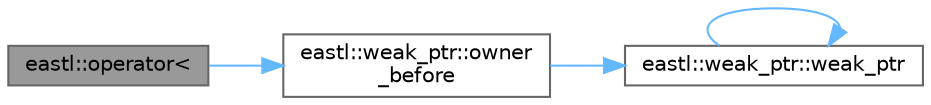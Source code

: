 digraph "eastl::operator&lt;"
{
 // LATEX_PDF_SIZE
  bgcolor="transparent";
  edge [fontname=Helvetica,fontsize=10,labelfontname=Helvetica,labelfontsize=10];
  node [fontname=Helvetica,fontsize=10,shape=box,height=0.2,width=0.4];
  rankdir="LR";
  Node1 [id="Node000001",label="eastl::operator\<",height=0.2,width=0.4,color="gray40", fillcolor="grey60", style="filled", fontcolor="black",tooltip=" "];
  Node1 -> Node2 [id="edge1_Node000001_Node000002",color="steelblue1",style="solid",tooltip=" "];
  Node2 [id="Node000002",label="eastl::weak_ptr::owner\l_before",height=0.2,width=0.4,color="grey40", fillcolor="white", style="filled",URL="$classeastl_1_1weak__ptr.html#a2dff6cab2d66acb0ea57d5dd222c13f0",tooltip=" "];
  Node2 -> Node3 [id="edge2_Node000002_Node000003",color="steelblue1",style="solid",tooltip=" "];
  Node3 [id="Node000003",label="eastl::weak_ptr::weak_ptr",height=0.2,width=0.4,color="grey40", fillcolor="white", style="filled",URL="$classeastl_1_1weak__ptr.html#a27df6e2a1650d985bdeda33f0303c83f",tooltip=" "];
  Node3 -> Node3 [id="edge3_Node000003_Node000003",color="steelblue1",style="solid",tooltip=" "];
}
